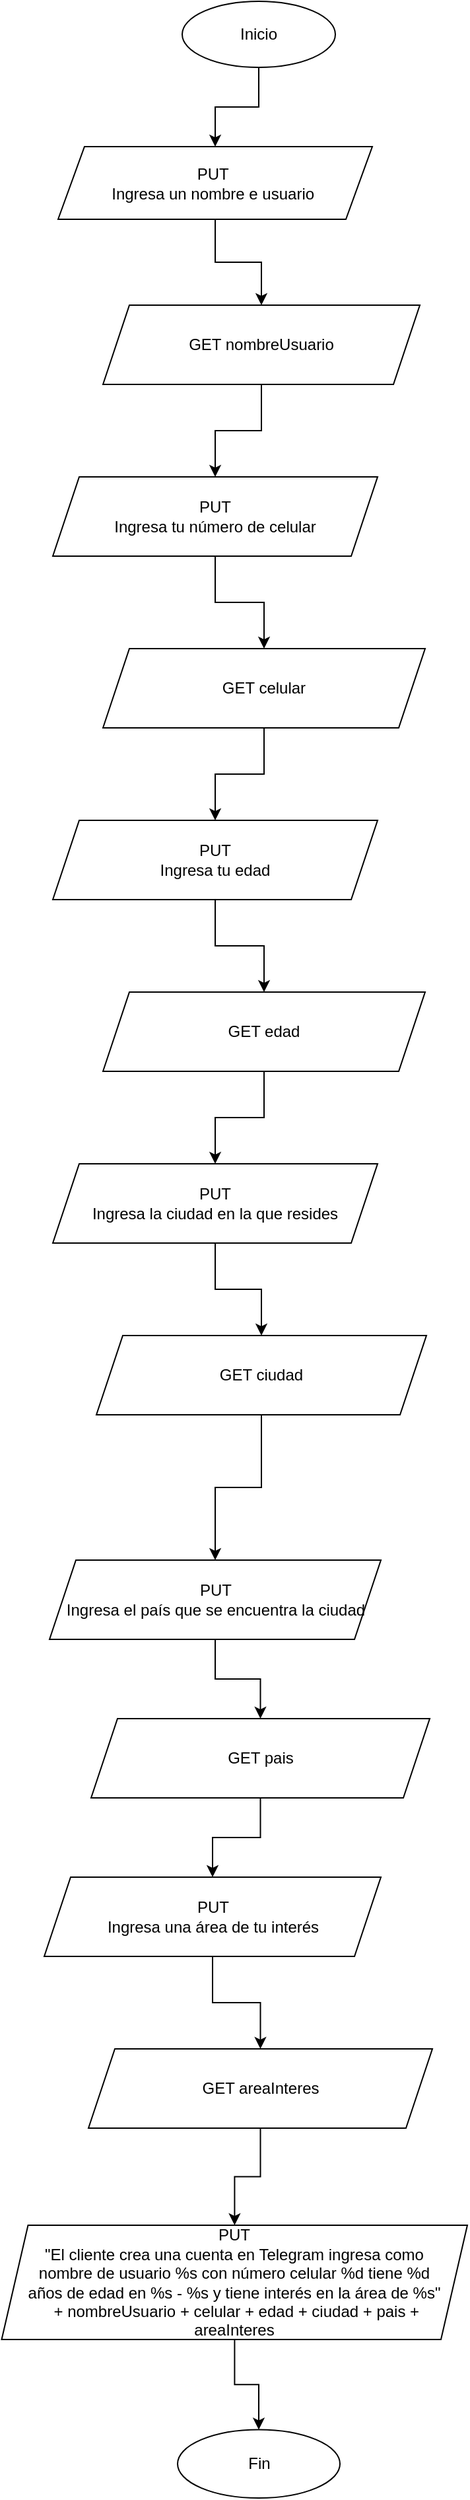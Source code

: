 <mxfile version="14.2.9" type="device"><diagram id="Prj9babpYISe47-u5gHf" name="Page-1"><mxGraphModel dx="946" dy="662" grid="1" gridSize="10" guides="1" tooltips="1" connect="1" arrows="1" fold="1" page="1" pageScale="1" pageWidth="827" pageHeight="1169" math="0" shadow="0"><root><mxCell id="0"/><mxCell id="1" parent="0"/><mxCell id="3bUin_oKlM2zhzIvKkqB-3" value="" style="edgeStyle=orthogonalEdgeStyle;rounded=0;orthogonalLoop=1;jettySize=auto;html=1;" edge="1" parent="1" source="3bUin_oKlM2zhzIvKkqB-1" target="3bUin_oKlM2zhzIvKkqB-2"><mxGeometry relative="1" as="geometry"/></mxCell><mxCell id="3bUin_oKlM2zhzIvKkqB-1" value="Inicio" style="ellipse;whiteSpace=wrap;html=1;" vertex="1" parent="1"><mxGeometry x="354" y="10" width="116" height="50" as="geometry"/></mxCell><mxCell id="3bUin_oKlM2zhzIvKkqB-5" value="" style="edgeStyle=orthogonalEdgeStyle;rounded=0;orthogonalLoop=1;jettySize=auto;html=1;" edge="1" parent="1" source="3bUin_oKlM2zhzIvKkqB-2" target="3bUin_oKlM2zhzIvKkqB-4"><mxGeometry relative="1" as="geometry"/></mxCell><mxCell id="3bUin_oKlM2zhzIvKkqB-2" value="PUT&amp;nbsp;&lt;br&gt;Ingresa un nombre e usuario&amp;nbsp;" style="shape=parallelogram;perimeter=parallelogramPerimeter;whiteSpace=wrap;html=1;fixedSize=1;" vertex="1" parent="1"><mxGeometry x="260" y="120" width="238" height="55" as="geometry"/></mxCell><mxCell id="3bUin_oKlM2zhzIvKkqB-7" value="" style="edgeStyle=orthogonalEdgeStyle;rounded=0;orthogonalLoop=1;jettySize=auto;html=1;" edge="1" parent="1" source="3bUin_oKlM2zhzIvKkqB-4" target="3bUin_oKlM2zhzIvKkqB-6"><mxGeometry relative="1" as="geometry"/></mxCell><mxCell id="3bUin_oKlM2zhzIvKkqB-4" value="GET nombreUsuario" style="shape=parallelogram;perimeter=parallelogramPerimeter;whiteSpace=wrap;html=1;fixedSize=1;" vertex="1" parent="1"><mxGeometry x="294" y="240" width="240" height="60" as="geometry"/></mxCell><mxCell id="3bUin_oKlM2zhzIvKkqB-9" value="" style="edgeStyle=orthogonalEdgeStyle;rounded=0;orthogonalLoop=1;jettySize=auto;html=1;" edge="1" parent="1" source="3bUin_oKlM2zhzIvKkqB-6" target="3bUin_oKlM2zhzIvKkqB-8"><mxGeometry relative="1" as="geometry"/></mxCell><mxCell id="3bUin_oKlM2zhzIvKkqB-6" value="PUT&lt;br&gt;Ingresa tu número de celular" style="shape=parallelogram;perimeter=parallelogramPerimeter;whiteSpace=wrap;html=1;fixedSize=1;" vertex="1" parent="1"><mxGeometry x="256" y="370" width="246" height="60" as="geometry"/></mxCell><mxCell id="3bUin_oKlM2zhzIvKkqB-11" value="" style="edgeStyle=orthogonalEdgeStyle;rounded=0;orthogonalLoop=1;jettySize=auto;html=1;" edge="1" parent="1" source="3bUin_oKlM2zhzIvKkqB-8" target="3bUin_oKlM2zhzIvKkqB-10"><mxGeometry relative="1" as="geometry"/></mxCell><mxCell id="3bUin_oKlM2zhzIvKkqB-8" value="GET celular" style="shape=parallelogram;perimeter=parallelogramPerimeter;whiteSpace=wrap;html=1;fixedSize=1;" vertex="1" parent="1"><mxGeometry x="294" y="500" width="244" height="60" as="geometry"/></mxCell><mxCell id="3bUin_oKlM2zhzIvKkqB-13" value="" style="edgeStyle=orthogonalEdgeStyle;rounded=0;orthogonalLoop=1;jettySize=auto;html=1;" edge="1" parent="1" source="3bUin_oKlM2zhzIvKkqB-10" target="3bUin_oKlM2zhzIvKkqB-12"><mxGeometry relative="1" as="geometry"/></mxCell><mxCell id="3bUin_oKlM2zhzIvKkqB-10" value="PUT&lt;br&gt;Ingresa tu edad" style="shape=parallelogram;perimeter=parallelogramPerimeter;whiteSpace=wrap;html=1;fixedSize=1;" vertex="1" parent="1"><mxGeometry x="256" y="630" width="246" height="60" as="geometry"/></mxCell><mxCell id="3bUin_oKlM2zhzIvKkqB-15" value="" style="edgeStyle=orthogonalEdgeStyle;rounded=0;orthogonalLoop=1;jettySize=auto;html=1;" edge="1" parent="1" source="3bUin_oKlM2zhzIvKkqB-12" target="3bUin_oKlM2zhzIvKkqB-14"><mxGeometry relative="1" as="geometry"/></mxCell><mxCell id="3bUin_oKlM2zhzIvKkqB-12" value="GET edad" style="shape=parallelogram;perimeter=parallelogramPerimeter;whiteSpace=wrap;html=1;fixedSize=1;" vertex="1" parent="1"><mxGeometry x="294" y="760" width="244" height="60" as="geometry"/></mxCell><mxCell id="3bUin_oKlM2zhzIvKkqB-17" value="" style="edgeStyle=orthogonalEdgeStyle;rounded=0;orthogonalLoop=1;jettySize=auto;html=1;" edge="1" parent="1" source="3bUin_oKlM2zhzIvKkqB-14" target="3bUin_oKlM2zhzIvKkqB-16"><mxGeometry relative="1" as="geometry"/></mxCell><mxCell id="3bUin_oKlM2zhzIvKkqB-14" value="PUT&lt;br&gt;Ingresa la ciudad en la que resides" style="shape=parallelogram;perimeter=parallelogramPerimeter;whiteSpace=wrap;html=1;fixedSize=1;" vertex="1" parent="1"><mxGeometry x="256" y="890" width="246" height="60" as="geometry"/></mxCell><mxCell id="3bUin_oKlM2zhzIvKkqB-19" value="" style="edgeStyle=orthogonalEdgeStyle;rounded=0;orthogonalLoop=1;jettySize=auto;html=1;" edge="1" parent="1" source="3bUin_oKlM2zhzIvKkqB-16" target="3bUin_oKlM2zhzIvKkqB-18"><mxGeometry relative="1" as="geometry"/></mxCell><mxCell id="3bUin_oKlM2zhzIvKkqB-16" value="GET ciudad" style="shape=parallelogram;perimeter=parallelogramPerimeter;whiteSpace=wrap;html=1;fixedSize=1;" vertex="1" parent="1"><mxGeometry x="289" y="1020" width="250" height="60" as="geometry"/></mxCell><mxCell id="3bUin_oKlM2zhzIvKkqB-21" value="" style="edgeStyle=orthogonalEdgeStyle;rounded=0;orthogonalLoop=1;jettySize=auto;html=1;" edge="1" parent="1" source="3bUin_oKlM2zhzIvKkqB-18" target="3bUin_oKlM2zhzIvKkqB-20"><mxGeometry relative="1" as="geometry"/></mxCell><mxCell id="3bUin_oKlM2zhzIvKkqB-18" value="PUT&lt;br&gt;Ingresa el país que se encuentra la ciudad" style="shape=parallelogram;perimeter=parallelogramPerimeter;whiteSpace=wrap;html=1;fixedSize=1;" vertex="1" parent="1"><mxGeometry x="253.5" y="1190" width="251" height="60" as="geometry"/></mxCell><mxCell id="3bUin_oKlM2zhzIvKkqB-23" value="" style="edgeStyle=orthogonalEdgeStyle;rounded=0;orthogonalLoop=1;jettySize=auto;html=1;" edge="1" parent="1" source="3bUin_oKlM2zhzIvKkqB-20" target="3bUin_oKlM2zhzIvKkqB-22"><mxGeometry relative="1" as="geometry"/></mxCell><mxCell id="3bUin_oKlM2zhzIvKkqB-20" value="GET pais" style="shape=parallelogram;perimeter=parallelogramPerimeter;whiteSpace=wrap;html=1;fixedSize=1;" vertex="1" parent="1"><mxGeometry x="285" y="1310" width="256.5" height="60" as="geometry"/></mxCell><mxCell id="3bUin_oKlM2zhzIvKkqB-25" value="" style="edgeStyle=orthogonalEdgeStyle;rounded=0;orthogonalLoop=1;jettySize=auto;html=1;" edge="1" parent="1" source="3bUin_oKlM2zhzIvKkqB-22" target="3bUin_oKlM2zhzIvKkqB-24"><mxGeometry relative="1" as="geometry"/></mxCell><mxCell id="3bUin_oKlM2zhzIvKkqB-22" value="PUT&lt;br&gt;Ingresa una área de tu interés" style="shape=parallelogram;perimeter=parallelogramPerimeter;whiteSpace=wrap;html=1;fixedSize=1;" vertex="1" parent="1"><mxGeometry x="249.5" y="1430" width="255" height="60" as="geometry"/></mxCell><mxCell id="3bUin_oKlM2zhzIvKkqB-27" value="" style="edgeStyle=orthogonalEdgeStyle;rounded=0;orthogonalLoop=1;jettySize=auto;html=1;" edge="1" parent="1" source="3bUin_oKlM2zhzIvKkqB-24" target="3bUin_oKlM2zhzIvKkqB-26"><mxGeometry relative="1" as="geometry"/></mxCell><mxCell id="3bUin_oKlM2zhzIvKkqB-24" value="GET areaInteres" style="shape=parallelogram;perimeter=parallelogramPerimeter;whiteSpace=wrap;html=1;fixedSize=1;" vertex="1" parent="1"><mxGeometry x="283" y="1560" width="260.5" height="60" as="geometry"/></mxCell><mxCell id="3bUin_oKlM2zhzIvKkqB-29" value="" style="edgeStyle=orthogonalEdgeStyle;rounded=0;orthogonalLoop=1;jettySize=auto;html=1;" edge="1" parent="1" source="3bUin_oKlM2zhzIvKkqB-26" target="3bUin_oKlM2zhzIvKkqB-28"><mxGeometry relative="1" as="geometry"/></mxCell><mxCell id="3bUin_oKlM2zhzIvKkqB-26" value="PUT&lt;br&gt;&quot;El cliente crea una cuenta en Telegram ingresa como &lt;br&gt;nombre&amp;nbsp;de usuario %s con número celular %d tiene %d &lt;br&gt;años de edad en %s - %s y tiene interés en la área de %s&quot;&lt;br&gt;&amp;nbsp;+ nombreUsuario + celular + edad + ciudad + pais + &lt;br&gt;areaInteres" style="shape=parallelogram;perimeter=parallelogramPerimeter;whiteSpace=wrap;html=1;fixedSize=1;" vertex="1" parent="1"><mxGeometry x="217.25" y="1693.5" width="352.75" height="86.5" as="geometry"/></mxCell><mxCell id="3bUin_oKlM2zhzIvKkqB-28" value="Fin" style="ellipse;whiteSpace=wrap;html=1;" vertex="1" parent="1"><mxGeometry x="350.5" y="1848.25" width="123" height="51.75" as="geometry"/></mxCell></root></mxGraphModel></diagram></mxfile>